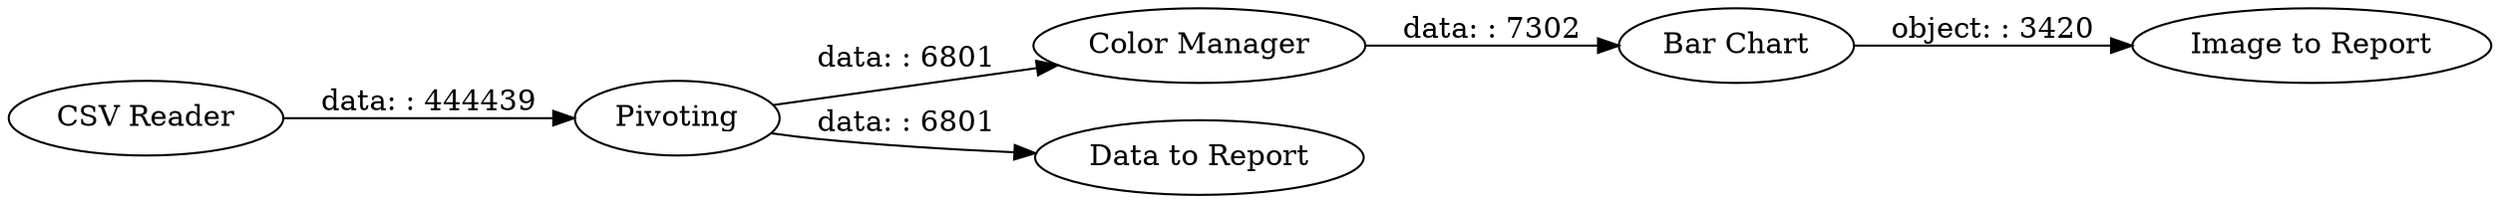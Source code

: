 digraph {
	"-5602993750562594104_8" [label="Image to Report"]
	"-5602993750562594104_1" [label="CSV Reader"]
	"-5602993750562594104_6" [label="Bar Chart"]
	"-5602993750562594104_5" [label="Color Manager"]
	"-5602993750562594104_7" [label="Data to Report"]
	"-5602993750562594104_2" [label=Pivoting]
	"-5602993750562594104_6" -> "-5602993750562594104_8" [label="object: : 3420"]
	"-5602993750562594104_2" -> "-5602993750562594104_5" [label="data: : 6801"]
	"-5602993750562594104_1" -> "-5602993750562594104_2" [label="data: : 444439"]
	"-5602993750562594104_5" -> "-5602993750562594104_6" [label="data: : 7302"]
	"-5602993750562594104_2" -> "-5602993750562594104_7" [label="data: : 6801"]
	rankdir=LR
}

